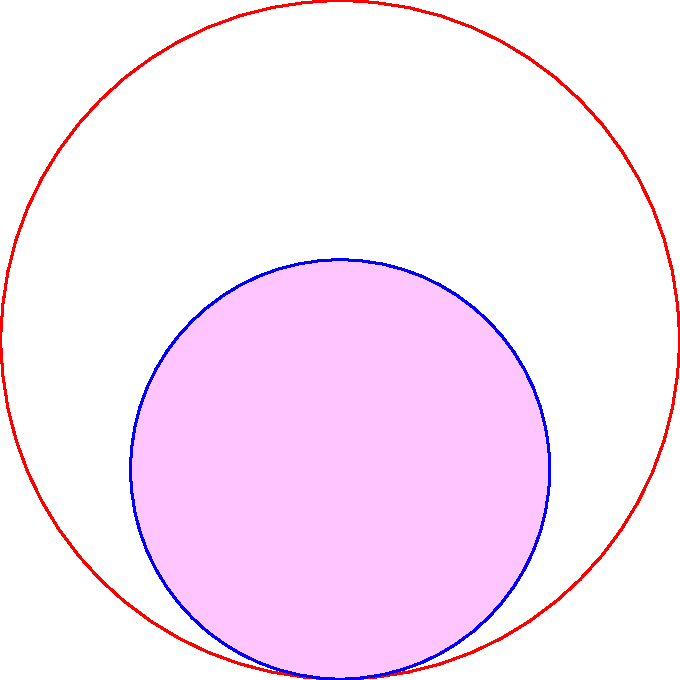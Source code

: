 size(12cm, keepAspect=true); // size of the picture 12x12
defaultpen(fontsize(16pt)); // fontsize
pen p1 = red + linewidth(1);// define a variable p1 = red+linewidth=1
pen p2 = blue + linewidth(1);// p1 used as a pen to draw figures
real a = 0.5*(sqrt(5)-3);
real b = 1 + a;
real c = sqrt(1-b);
real d = 0.5b;
pair O = (0,0); pair O1 = (0,a); pair O2 = (0,b); pair O3 = (c,d); pair O4 = (-c,d);
draw(circle(O,1),p1); // draw a circle centered at O, radius=1
filldraw(circle(O1,1+a),opacity(0.9)+pink, p2);